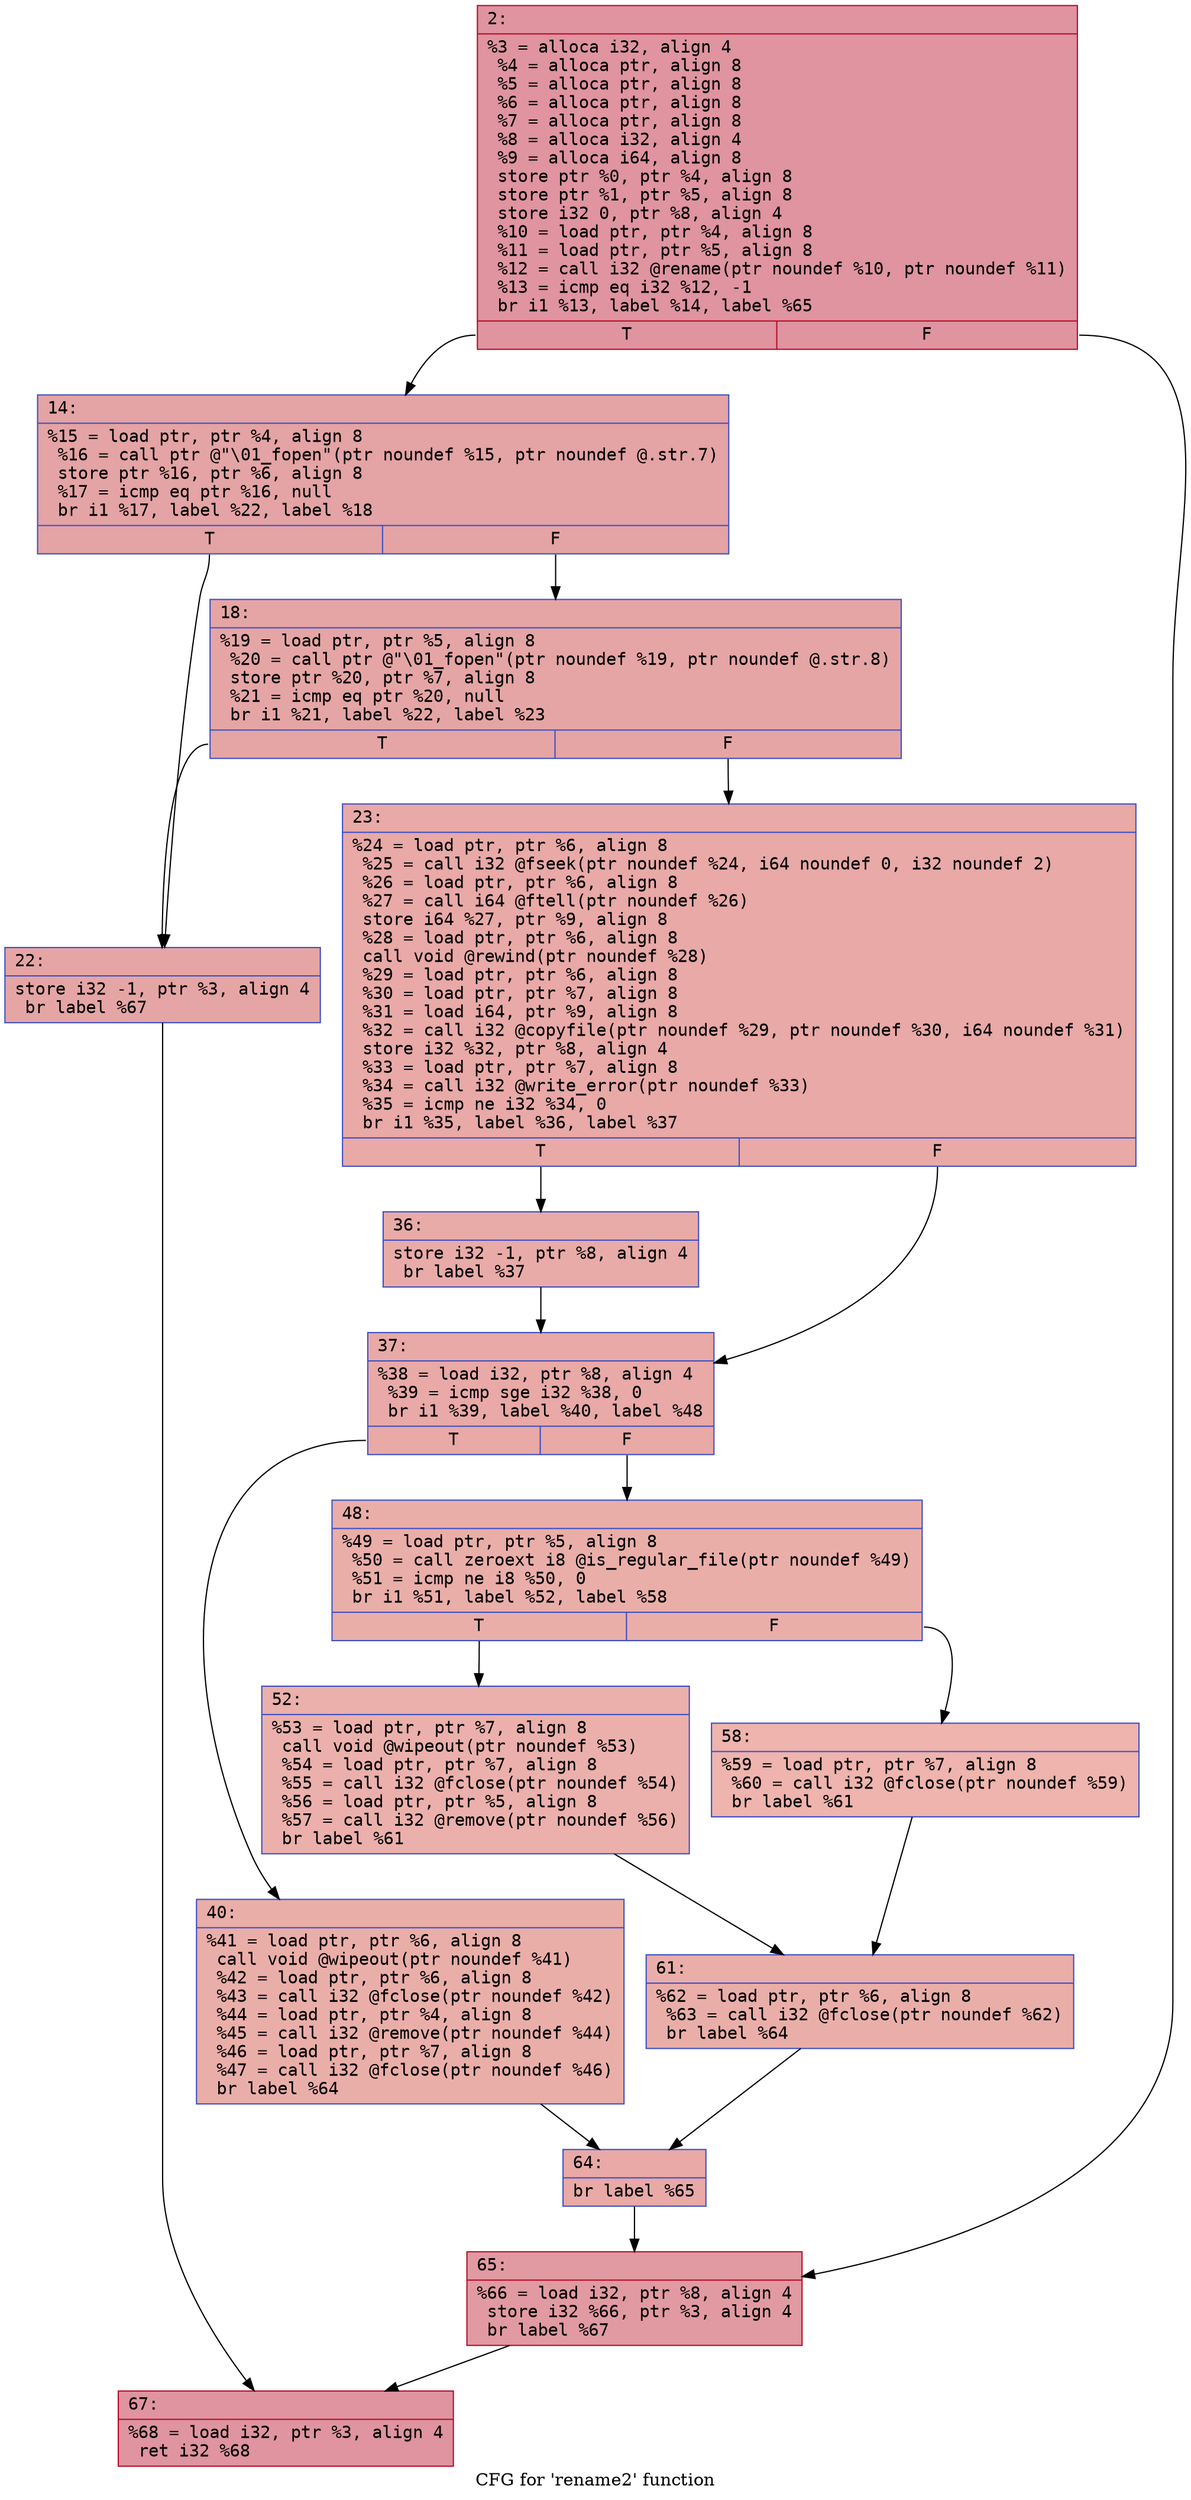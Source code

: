 digraph "CFG for 'rename2' function" {
	label="CFG for 'rename2' function";

	Node0x6000019722b0 [shape=record,color="#b70d28ff", style=filled, fillcolor="#b70d2870" fontname="Courier",label="{2:\l|  %3 = alloca i32, align 4\l  %4 = alloca ptr, align 8\l  %5 = alloca ptr, align 8\l  %6 = alloca ptr, align 8\l  %7 = alloca ptr, align 8\l  %8 = alloca i32, align 4\l  %9 = alloca i64, align 8\l  store ptr %0, ptr %4, align 8\l  store ptr %1, ptr %5, align 8\l  store i32 0, ptr %8, align 4\l  %10 = load ptr, ptr %4, align 8\l  %11 = load ptr, ptr %5, align 8\l  %12 = call i32 @rename(ptr noundef %10, ptr noundef %11)\l  %13 = icmp eq i32 %12, -1\l  br i1 %13, label %14, label %65\l|{<s0>T|<s1>F}}"];
	Node0x6000019722b0:s0 -> Node0x600001972300[tooltip="2 -> 14\nProbability 37.50%" ];
	Node0x6000019722b0:s1 -> Node0x6000019726c0[tooltip="2 -> 65\nProbability 62.50%" ];
	Node0x600001972300 [shape=record,color="#3d50c3ff", style=filled, fillcolor="#c32e3170" fontname="Courier",label="{14:\l|  %15 = load ptr, ptr %4, align 8\l  %16 = call ptr @\"\\01_fopen\"(ptr noundef %15, ptr noundef @.str.7)\l  store ptr %16, ptr %6, align 8\l  %17 = icmp eq ptr %16, null\l  br i1 %17, label %22, label %18\l|{<s0>T|<s1>F}}"];
	Node0x600001972300:s0 -> Node0x6000019723a0[tooltip="14 -> 22\nProbability 37.50%" ];
	Node0x600001972300:s1 -> Node0x600001972350[tooltip="14 -> 18\nProbability 62.50%" ];
	Node0x600001972350 [shape=record,color="#3d50c3ff", style=filled, fillcolor="#c5333470" fontname="Courier",label="{18:\l|  %19 = load ptr, ptr %5, align 8\l  %20 = call ptr @\"\\01_fopen\"(ptr noundef %19, ptr noundef @.str.8)\l  store ptr %20, ptr %7, align 8\l  %21 = icmp eq ptr %20, null\l  br i1 %21, label %22, label %23\l|{<s0>T|<s1>F}}"];
	Node0x600001972350:s0 -> Node0x6000019723a0[tooltip="18 -> 22\nProbability 37.50%" ];
	Node0x600001972350:s1 -> Node0x6000019723f0[tooltip="18 -> 23\nProbability 62.50%" ];
	Node0x6000019723a0 [shape=record,color="#3d50c3ff", style=filled, fillcolor="#c5333470" fontname="Courier",label="{22:\l|  store i32 -1, ptr %3, align 4\l  br label %67\l}"];
	Node0x6000019723a0 -> Node0x600001972710[tooltip="22 -> 67\nProbability 100.00%" ];
	Node0x6000019723f0 [shape=record,color="#3d50c3ff", style=filled, fillcolor="#ca3b3770" fontname="Courier",label="{23:\l|  %24 = load ptr, ptr %6, align 8\l  %25 = call i32 @fseek(ptr noundef %24, i64 noundef 0, i32 noundef 2)\l  %26 = load ptr, ptr %6, align 8\l  %27 = call i64 @ftell(ptr noundef %26)\l  store i64 %27, ptr %9, align 8\l  %28 = load ptr, ptr %6, align 8\l  call void @rewind(ptr noundef %28)\l  %29 = load ptr, ptr %6, align 8\l  %30 = load ptr, ptr %7, align 8\l  %31 = load i64, ptr %9, align 8\l  %32 = call i32 @copyfile(ptr noundef %29, ptr noundef %30, i64 noundef %31)\l  store i32 %32, ptr %8, align 4\l  %33 = load ptr, ptr %7, align 8\l  %34 = call i32 @write_error(ptr noundef %33)\l  %35 = icmp ne i32 %34, 0\l  br i1 %35, label %36, label %37\l|{<s0>T|<s1>F}}"];
	Node0x6000019723f0:s0 -> Node0x600001972440[tooltip="23 -> 36\nProbability 62.50%" ];
	Node0x6000019723f0:s1 -> Node0x600001972490[tooltip="23 -> 37\nProbability 37.50%" ];
	Node0x600001972440 [shape=record,color="#3d50c3ff", style=filled, fillcolor="#cc403a70" fontname="Courier",label="{36:\l|  store i32 -1, ptr %8, align 4\l  br label %37\l}"];
	Node0x600001972440 -> Node0x600001972490[tooltip="36 -> 37\nProbability 100.00%" ];
	Node0x600001972490 [shape=record,color="#3d50c3ff", style=filled, fillcolor="#ca3b3770" fontname="Courier",label="{37:\l|  %38 = load i32, ptr %8, align 4\l  %39 = icmp sge i32 %38, 0\l  br i1 %39, label %40, label %48\l|{<s0>T|<s1>F}}"];
	Node0x600001972490:s0 -> Node0x6000019724e0[tooltip="37 -> 40\nProbability 50.00%" ];
	Node0x600001972490:s1 -> Node0x600001972530[tooltip="37 -> 48\nProbability 50.00%" ];
	Node0x6000019724e0 [shape=record,color="#3d50c3ff", style=filled, fillcolor="#d0473d70" fontname="Courier",label="{40:\l|  %41 = load ptr, ptr %6, align 8\l  call void @wipeout(ptr noundef %41)\l  %42 = load ptr, ptr %6, align 8\l  %43 = call i32 @fclose(ptr noundef %42)\l  %44 = load ptr, ptr %4, align 8\l  %45 = call i32 @remove(ptr noundef %44)\l  %46 = load ptr, ptr %7, align 8\l  %47 = call i32 @fclose(ptr noundef %46)\l  br label %64\l}"];
	Node0x6000019724e0 -> Node0x600001972670[tooltip="40 -> 64\nProbability 100.00%" ];
	Node0x600001972530 [shape=record,color="#3d50c3ff", style=filled, fillcolor="#d0473d70" fontname="Courier",label="{48:\l|  %49 = load ptr, ptr %5, align 8\l  %50 = call zeroext i8 @is_regular_file(ptr noundef %49)\l  %51 = icmp ne i8 %50, 0\l  br i1 %51, label %52, label %58\l|{<s0>T|<s1>F}}"];
	Node0x600001972530:s0 -> Node0x600001972580[tooltip="48 -> 52\nProbability 62.50%" ];
	Node0x600001972530:s1 -> Node0x6000019725d0[tooltip="48 -> 58\nProbability 37.50%" ];
	Node0x600001972580 [shape=record,color="#3d50c3ff", style=filled, fillcolor="#d24b4070" fontname="Courier",label="{52:\l|  %53 = load ptr, ptr %7, align 8\l  call void @wipeout(ptr noundef %53)\l  %54 = load ptr, ptr %7, align 8\l  %55 = call i32 @fclose(ptr noundef %54)\l  %56 = load ptr, ptr %5, align 8\l  %57 = call i32 @remove(ptr noundef %56)\l  br label %61\l}"];
	Node0x600001972580 -> Node0x600001972620[tooltip="52 -> 61\nProbability 100.00%" ];
	Node0x6000019725d0 [shape=record,color="#3d50c3ff", style=filled, fillcolor="#d8564670" fontname="Courier",label="{58:\l|  %59 = load ptr, ptr %7, align 8\l  %60 = call i32 @fclose(ptr noundef %59)\l  br label %61\l}"];
	Node0x6000019725d0 -> Node0x600001972620[tooltip="58 -> 61\nProbability 100.00%" ];
	Node0x600001972620 [shape=record,color="#3d50c3ff", style=filled, fillcolor="#d0473d70" fontname="Courier",label="{61:\l|  %62 = load ptr, ptr %6, align 8\l  %63 = call i32 @fclose(ptr noundef %62)\l  br label %64\l}"];
	Node0x600001972620 -> Node0x600001972670[tooltip="61 -> 64\nProbability 100.00%" ];
	Node0x600001972670 [shape=record,color="#3d50c3ff", style=filled, fillcolor="#ca3b3770" fontname="Courier",label="{64:\l|  br label %65\l}"];
	Node0x600001972670 -> Node0x6000019726c0[tooltip="64 -> 65\nProbability 100.00%" ];
	Node0x6000019726c0 [shape=record,color="#b70d28ff", style=filled, fillcolor="#bb1b2c70" fontname="Courier",label="{65:\l|  %66 = load i32, ptr %8, align 4\l  store i32 %66, ptr %3, align 4\l  br label %67\l}"];
	Node0x6000019726c0 -> Node0x600001972710[tooltip="65 -> 67\nProbability 100.00%" ];
	Node0x600001972710 [shape=record,color="#b70d28ff", style=filled, fillcolor="#b70d2870" fontname="Courier",label="{67:\l|  %68 = load i32, ptr %3, align 4\l  ret i32 %68\l}"];
}
